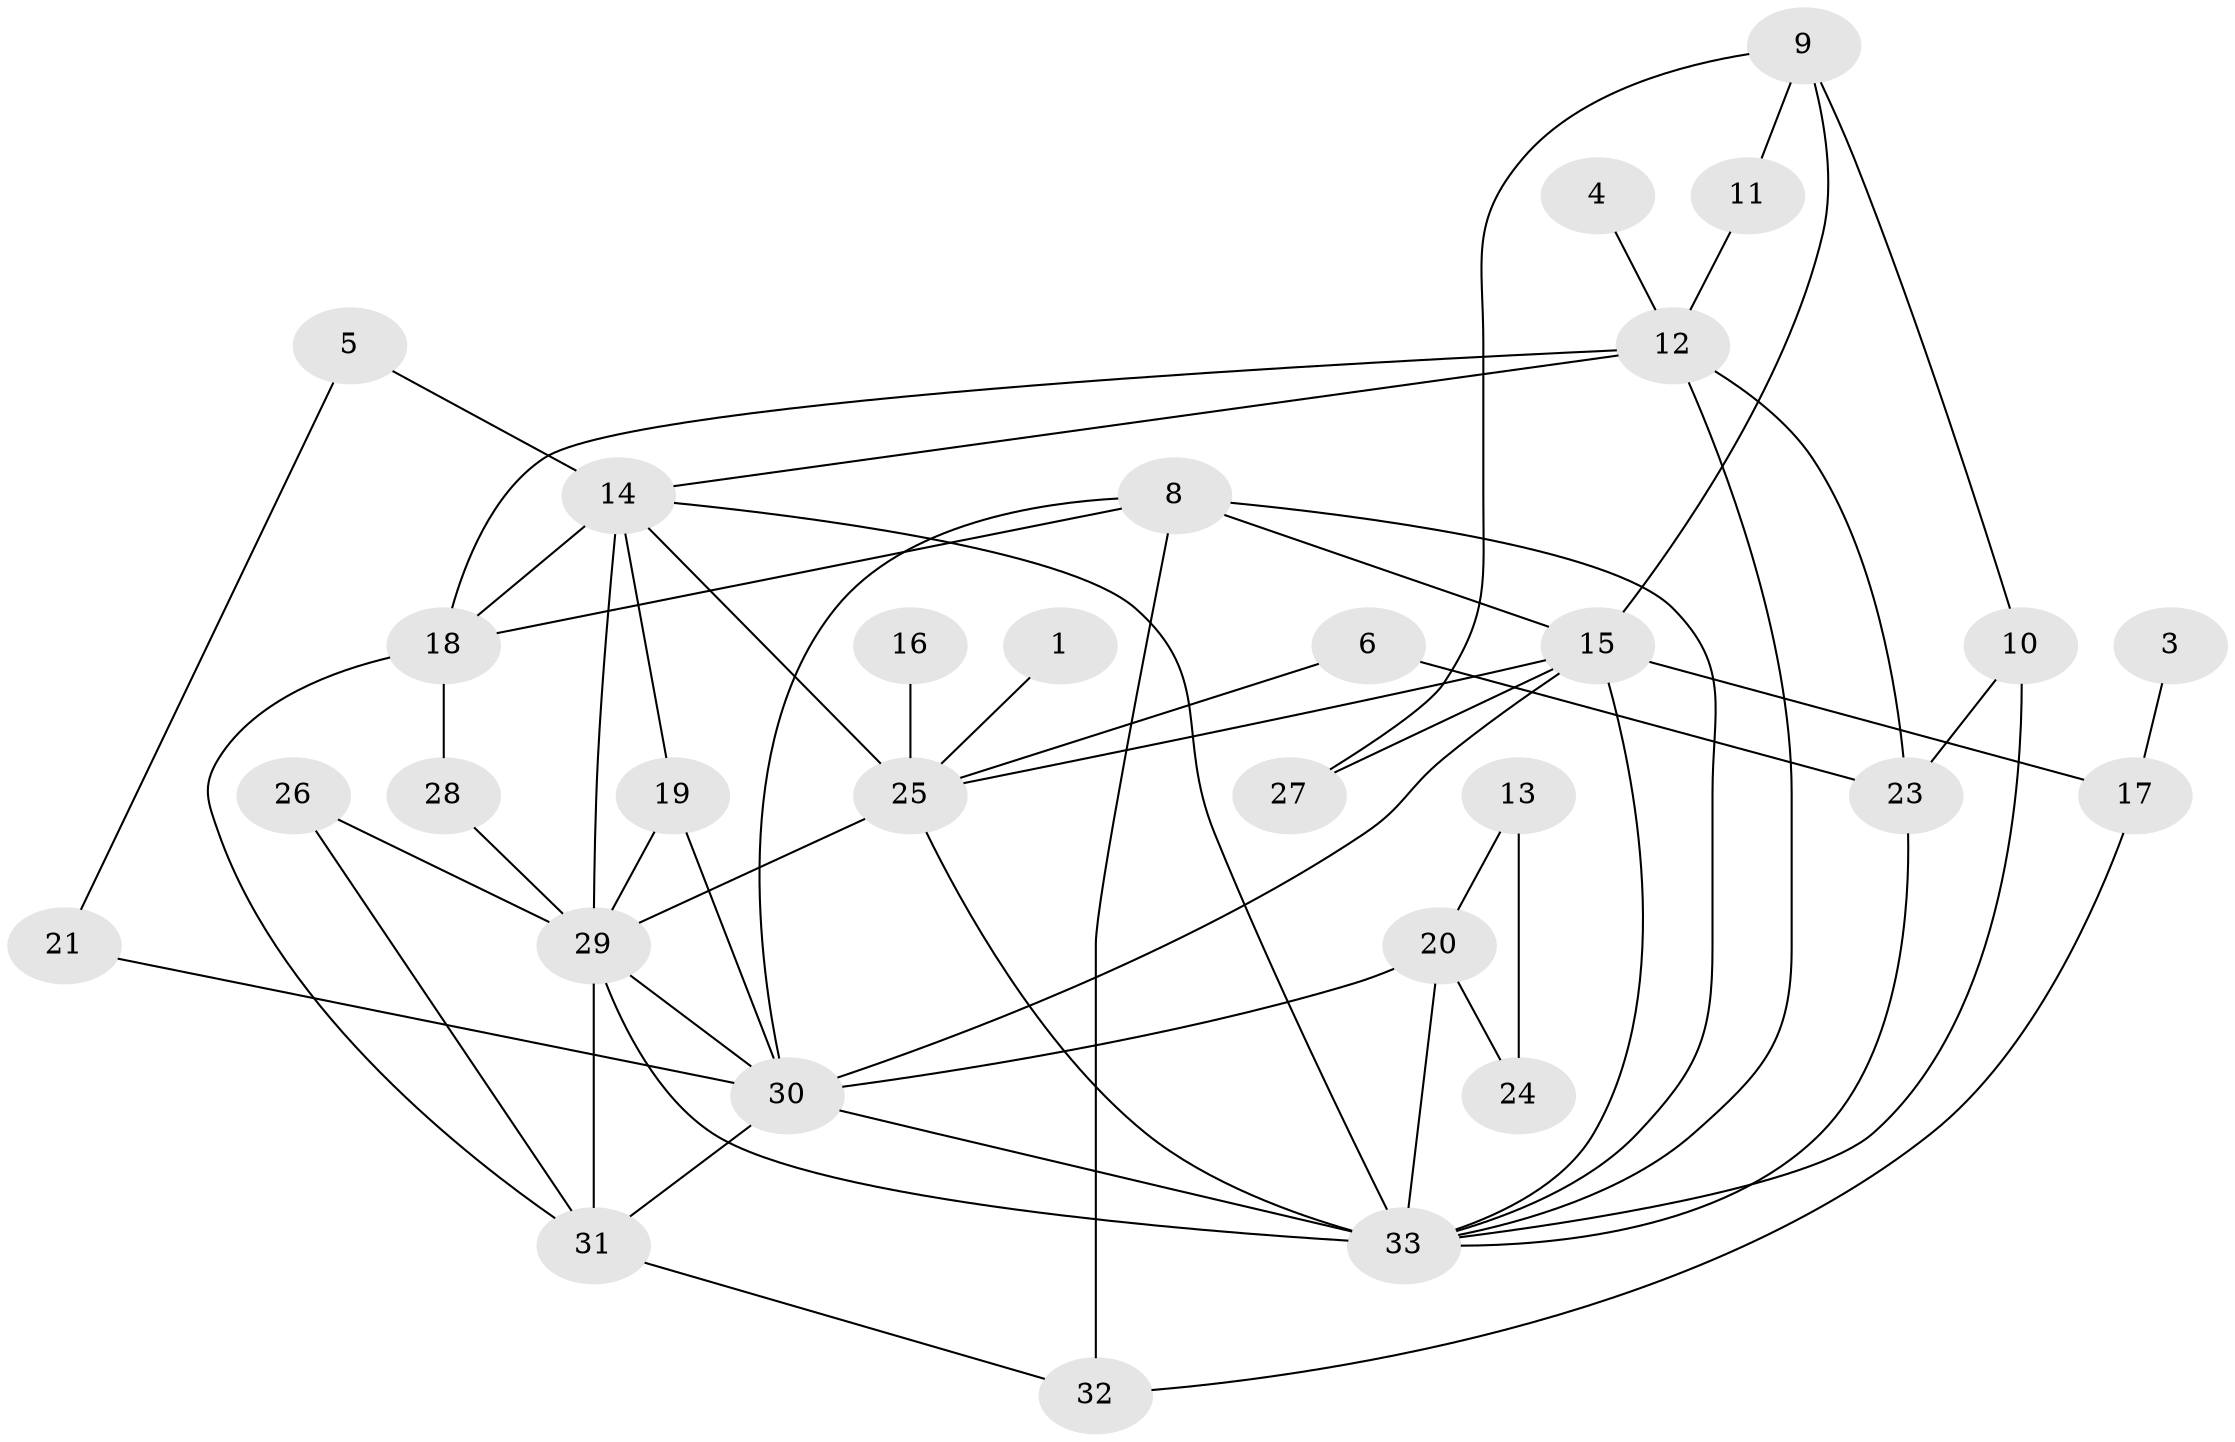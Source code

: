 // original degree distribution, {1: 0.2018348623853211, 3: 0.26605504587155965, 4: 0.1559633027522936, 2: 0.29357798165137616, 5: 0.045871559633027525, 0: 0.01834862385321101, 6: 0.01834862385321101}
// Generated by graph-tools (version 1.1) at 2025/35/03/04/25 23:35:53]
// undirected, 30 vertices, 57 edges
graph export_dot {
  node [color=gray90,style=filled];
  1;
  3;
  4;
  5;
  6;
  8;
  9;
  10;
  11;
  12;
  13;
  14;
  15;
  16;
  17;
  18;
  19;
  20;
  21;
  23;
  24;
  25;
  26;
  27;
  28;
  29;
  30;
  31;
  32;
  33;
  1 -- 25 [weight=1.0];
  3 -- 17 [weight=1.0];
  4 -- 12 [weight=1.0];
  5 -- 14 [weight=1.0];
  5 -- 21 [weight=1.0];
  6 -- 23 [weight=1.0];
  6 -- 25 [weight=1.0];
  8 -- 15 [weight=1.0];
  8 -- 18 [weight=1.0];
  8 -- 30 [weight=1.0];
  8 -- 32 [weight=1.0];
  8 -- 33 [weight=1.0];
  9 -- 10 [weight=1.0];
  9 -- 11 [weight=1.0];
  9 -- 15 [weight=1.0];
  9 -- 27 [weight=1.0];
  10 -- 23 [weight=1.0];
  10 -- 33 [weight=1.0];
  11 -- 12 [weight=1.0];
  12 -- 14 [weight=1.0];
  12 -- 18 [weight=1.0];
  12 -- 23 [weight=1.0];
  12 -- 33 [weight=1.0];
  13 -- 20 [weight=1.0];
  13 -- 24 [weight=1.0];
  14 -- 18 [weight=1.0];
  14 -- 19 [weight=1.0];
  14 -- 25 [weight=1.0];
  14 -- 29 [weight=2.0];
  14 -- 33 [weight=1.0];
  15 -- 17 [weight=1.0];
  15 -- 25 [weight=1.0];
  15 -- 27 [weight=1.0];
  15 -- 30 [weight=1.0];
  15 -- 33 [weight=1.0];
  16 -- 25 [weight=2.0];
  17 -- 32 [weight=1.0];
  18 -- 28 [weight=1.0];
  18 -- 31 [weight=1.0];
  19 -- 29 [weight=1.0];
  19 -- 30 [weight=1.0];
  20 -- 24 [weight=1.0];
  20 -- 30 [weight=1.0];
  20 -- 33 [weight=1.0];
  21 -- 30 [weight=1.0];
  23 -- 33 [weight=1.0];
  25 -- 29 [weight=2.0];
  25 -- 33 [weight=1.0];
  26 -- 29 [weight=1.0];
  26 -- 31 [weight=1.0];
  28 -- 29 [weight=1.0];
  29 -- 30 [weight=1.0];
  29 -- 31 [weight=1.0];
  29 -- 33 [weight=2.0];
  30 -- 31 [weight=1.0];
  30 -- 33 [weight=1.0];
  31 -- 32 [weight=1.0];
}
